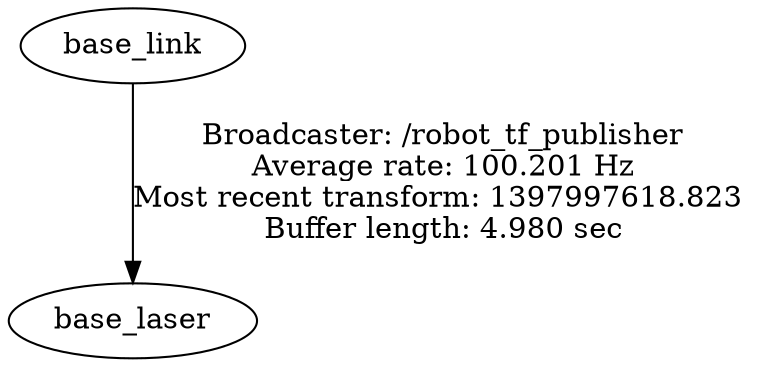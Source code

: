 digraph G {
"base_link" -> "base_laser"[label="Broadcaster: /robot_tf_publisher\nAverage rate: 100.201 Hz\nMost recent transform: 1397997618.823 \nBuffer length: 4.980 sec\n"];
}